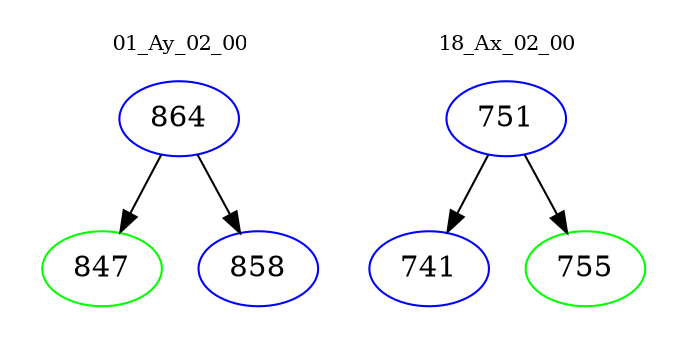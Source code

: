 digraph{
subgraph cluster_0 {
color = white
label = "01_Ay_02_00";
fontsize=10;
T0_864 [label="864", color="blue"]
T0_864 -> T0_847 [color="black"]
T0_847 [label="847", color="green"]
T0_864 -> T0_858 [color="black"]
T0_858 [label="858", color="blue"]
}
subgraph cluster_1 {
color = white
label = "18_Ax_02_00";
fontsize=10;
T1_751 [label="751", color="blue"]
T1_751 -> T1_741 [color="black"]
T1_741 [label="741", color="blue"]
T1_751 -> T1_755 [color="black"]
T1_755 [label="755", color="green"]
}
}
